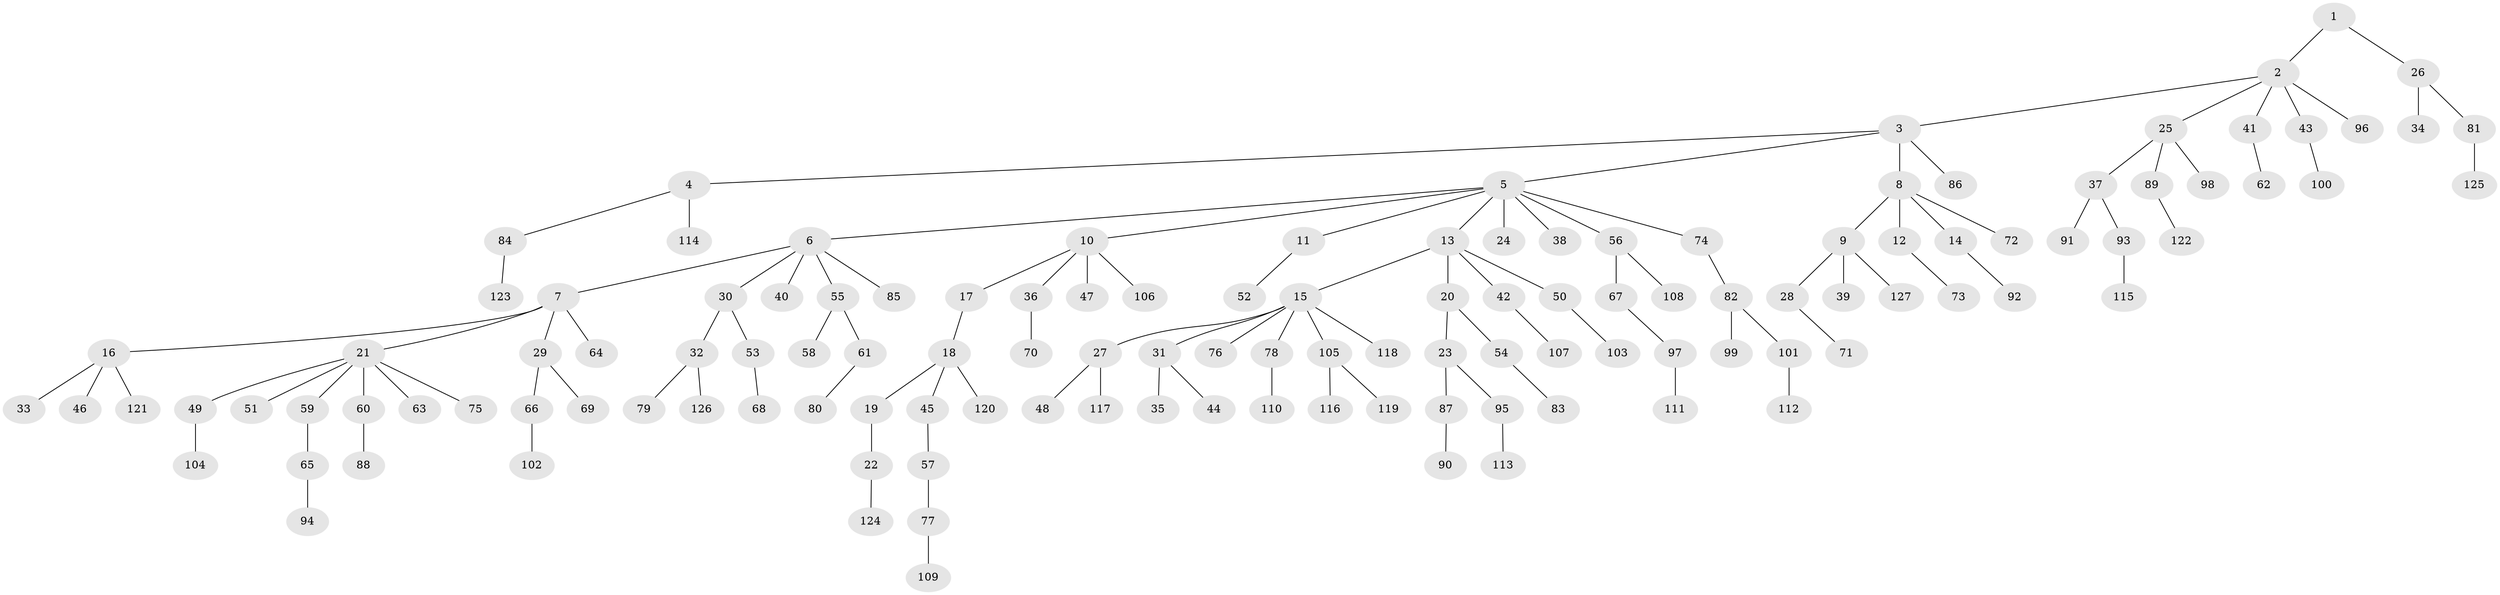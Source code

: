 // Generated by graph-tools (version 1.1) at 2025/50/03/09/25 03:50:15]
// undirected, 127 vertices, 126 edges
graph export_dot {
graph [start="1"]
  node [color=gray90,style=filled];
  1;
  2;
  3;
  4;
  5;
  6;
  7;
  8;
  9;
  10;
  11;
  12;
  13;
  14;
  15;
  16;
  17;
  18;
  19;
  20;
  21;
  22;
  23;
  24;
  25;
  26;
  27;
  28;
  29;
  30;
  31;
  32;
  33;
  34;
  35;
  36;
  37;
  38;
  39;
  40;
  41;
  42;
  43;
  44;
  45;
  46;
  47;
  48;
  49;
  50;
  51;
  52;
  53;
  54;
  55;
  56;
  57;
  58;
  59;
  60;
  61;
  62;
  63;
  64;
  65;
  66;
  67;
  68;
  69;
  70;
  71;
  72;
  73;
  74;
  75;
  76;
  77;
  78;
  79;
  80;
  81;
  82;
  83;
  84;
  85;
  86;
  87;
  88;
  89;
  90;
  91;
  92;
  93;
  94;
  95;
  96;
  97;
  98;
  99;
  100;
  101;
  102;
  103;
  104;
  105;
  106;
  107;
  108;
  109;
  110;
  111;
  112;
  113;
  114;
  115;
  116;
  117;
  118;
  119;
  120;
  121;
  122;
  123;
  124;
  125;
  126;
  127;
  1 -- 2;
  1 -- 26;
  2 -- 3;
  2 -- 25;
  2 -- 41;
  2 -- 43;
  2 -- 96;
  3 -- 4;
  3 -- 5;
  3 -- 8;
  3 -- 86;
  4 -- 84;
  4 -- 114;
  5 -- 6;
  5 -- 10;
  5 -- 11;
  5 -- 13;
  5 -- 24;
  5 -- 38;
  5 -- 56;
  5 -- 74;
  6 -- 7;
  6 -- 30;
  6 -- 40;
  6 -- 55;
  6 -- 85;
  7 -- 16;
  7 -- 21;
  7 -- 29;
  7 -- 64;
  8 -- 9;
  8 -- 12;
  8 -- 14;
  8 -- 72;
  9 -- 28;
  9 -- 39;
  9 -- 127;
  10 -- 17;
  10 -- 36;
  10 -- 47;
  10 -- 106;
  11 -- 52;
  12 -- 73;
  13 -- 15;
  13 -- 20;
  13 -- 42;
  13 -- 50;
  14 -- 92;
  15 -- 27;
  15 -- 31;
  15 -- 76;
  15 -- 78;
  15 -- 105;
  15 -- 118;
  16 -- 33;
  16 -- 46;
  16 -- 121;
  17 -- 18;
  18 -- 19;
  18 -- 45;
  18 -- 120;
  19 -- 22;
  20 -- 23;
  20 -- 54;
  21 -- 49;
  21 -- 51;
  21 -- 59;
  21 -- 60;
  21 -- 63;
  21 -- 75;
  22 -- 124;
  23 -- 87;
  23 -- 95;
  25 -- 37;
  25 -- 89;
  25 -- 98;
  26 -- 34;
  26 -- 81;
  27 -- 48;
  27 -- 117;
  28 -- 71;
  29 -- 66;
  29 -- 69;
  30 -- 32;
  30 -- 53;
  31 -- 35;
  31 -- 44;
  32 -- 79;
  32 -- 126;
  36 -- 70;
  37 -- 91;
  37 -- 93;
  41 -- 62;
  42 -- 107;
  43 -- 100;
  45 -- 57;
  49 -- 104;
  50 -- 103;
  53 -- 68;
  54 -- 83;
  55 -- 58;
  55 -- 61;
  56 -- 67;
  56 -- 108;
  57 -- 77;
  59 -- 65;
  60 -- 88;
  61 -- 80;
  65 -- 94;
  66 -- 102;
  67 -- 97;
  74 -- 82;
  77 -- 109;
  78 -- 110;
  81 -- 125;
  82 -- 99;
  82 -- 101;
  84 -- 123;
  87 -- 90;
  89 -- 122;
  93 -- 115;
  95 -- 113;
  97 -- 111;
  101 -- 112;
  105 -- 116;
  105 -- 119;
}
